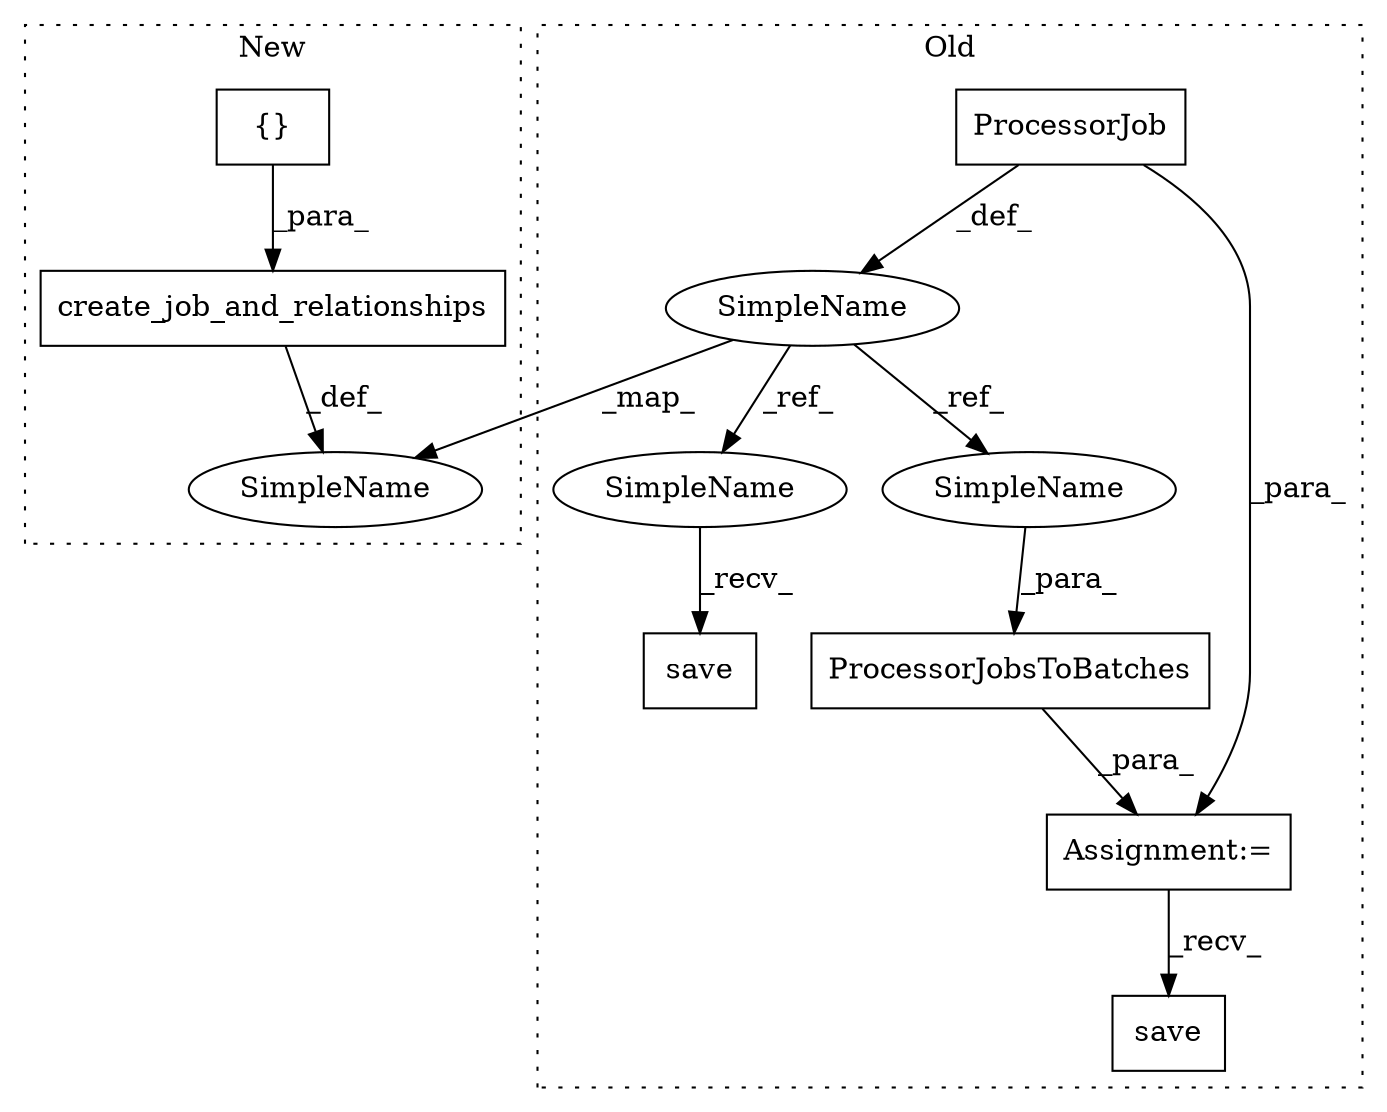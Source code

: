 digraph G {
subgraph cluster0 {
1 [label="ProcessorJobsToBatches" a="32" s="1287,1329" l="23,1" shape="box"];
4 [label="SimpleName" a="42" s="1203" l="13" shape="ellipse"];
6 [label="save" a="32" s="1251" l="6" shape="box"];
7 [label="ProcessorJob" a="32" s="1217" l="14" shape="box"];
8 [label="save" a="32" s="1360" l="6" shape="box"];
9 [label="Assignment:=" a="7" s="1286" l="1" shape="box"];
10 [label="SimpleName" a="42" s="1237" l="13" shape="ellipse"];
11 [label="SimpleName" a="42" s="1316" l="13" shape="ellipse"];
label = "Old";
style="dotted";
}
subgraph cluster1 {
2 [label="create_job_and_relationships" a="32" s="1219,1264" l="29,1" shape="box"];
3 [label="{}" a="4" s="1257,1263" l="1,1" shape="box"];
5 [label="SimpleName" a="42" s="1192" l="13" shape="ellipse"];
label = "New";
style="dotted";
}
1 -> 9 [label="_para_"];
2 -> 5 [label="_def_"];
3 -> 2 [label="_para_"];
4 -> 11 [label="_ref_"];
4 -> 5 [label="_map_"];
4 -> 10 [label="_ref_"];
7 -> 9 [label="_para_"];
7 -> 4 [label="_def_"];
9 -> 8 [label="_recv_"];
10 -> 6 [label="_recv_"];
11 -> 1 [label="_para_"];
}